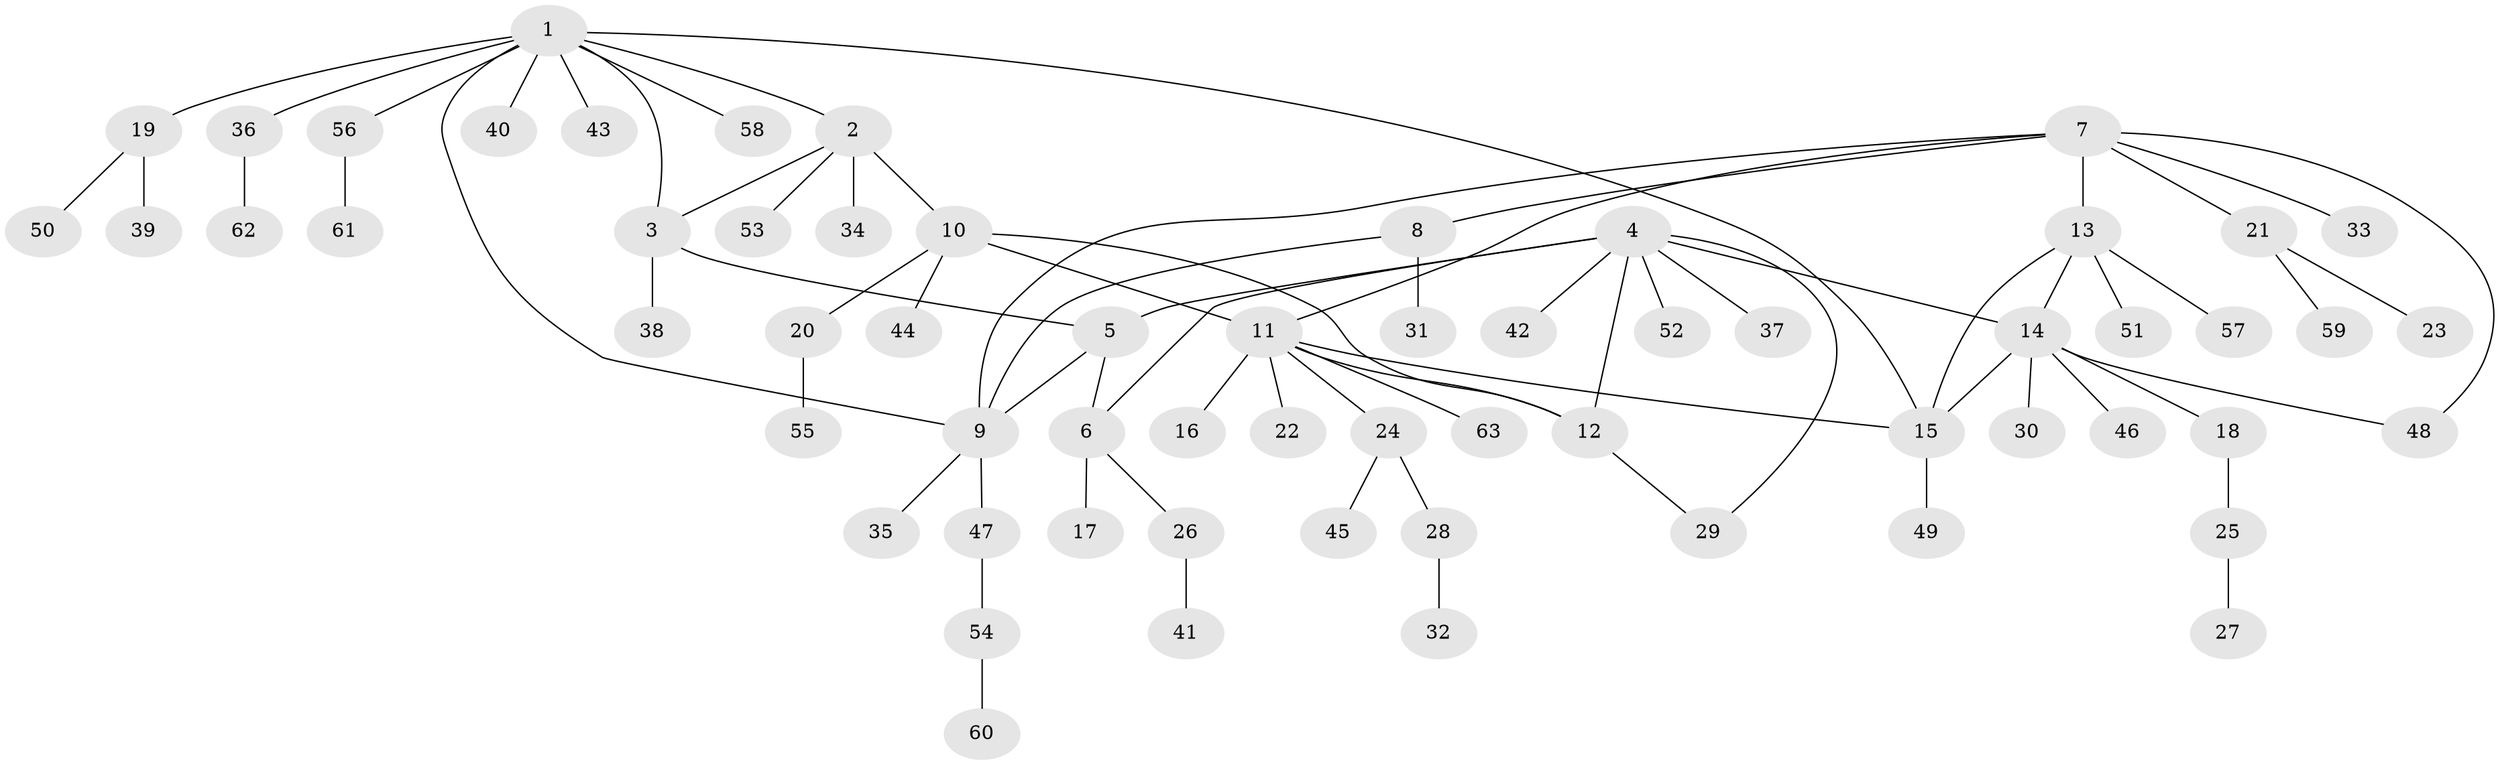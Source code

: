 // Generated by graph-tools (version 1.1) at 2025/11/02/27/25 16:11:35]
// undirected, 63 vertices, 75 edges
graph export_dot {
graph [start="1"]
  node [color=gray90,style=filled];
  1;
  2;
  3;
  4;
  5;
  6;
  7;
  8;
  9;
  10;
  11;
  12;
  13;
  14;
  15;
  16;
  17;
  18;
  19;
  20;
  21;
  22;
  23;
  24;
  25;
  26;
  27;
  28;
  29;
  30;
  31;
  32;
  33;
  34;
  35;
  36;
  37;
  38;
  39;
  40;
  41;
  42;
  43;
  44;
  45;
  46;
  47;
  48;
  49;
  50;
  51;
  52;
  53;
  54;
  55;
  56;
  57;
  58;
  59;
  60;
  61;
  62;
  63;
  1 -- 2;
  1 -- 3;
  1 -- 9;
  1 -- 15;
  1 -- 19;
  1 -- 36;
  1 -- 40;
  1 -- 43;
  1 -- 56;
  1 -- 58;
  2 -- 3;
  2 -- 10;
  2 -- 34;
  2 -- 53;
  3 -- 5;
  3 -- 38;
  4 -- 5;
  4 -- 6;
  4 -- 12;
  4 -- 14;
  4 -- 29;
  4 -- 37;
  4 -- 42;
  4 -- 52;
  5 -- 6;
  5 -- 9;
  6 -- 17;
  6 -- 26;
  7 -- 8;
  7 -- 9;
  7 -- 11;
  7 -- 13;
  7 -- 21;
  7 -- 33;
  7 -- 48;
  8 -- 9;
  8 -- 31;
  9 -- 35;
  9 -- 47;
  10 -- 11;
  10 -- 12;
  10 -- 20;
  10 -- 44;
  11 -- 12;
  11 -- 15;
  11 -- 16;
  11 -- 22;
  11 -- 24;
  11 -- 63;
  12 -- 29;
  13 -- 14;
  13 -- 15;
  13 -- 51;
  13 -- 57;
  14 -- 15;
  14 -- 18;
  14 -- 30;
  14 -- 46;
  14 -- 48;
  15 -- 49;
  18 -- 25;
  19 -- 39;
  19 -- 50;
  20 -- 55;
  21 -- 23;
  21 -- 59;
  24 -- 28;
  24 -- 45;
  25 -- 27;
  26 -- 41;
  28 -- 32;
  36 -- 62;
  47 -- 54;
  54 -- 60;
  56 -- 61;
}
